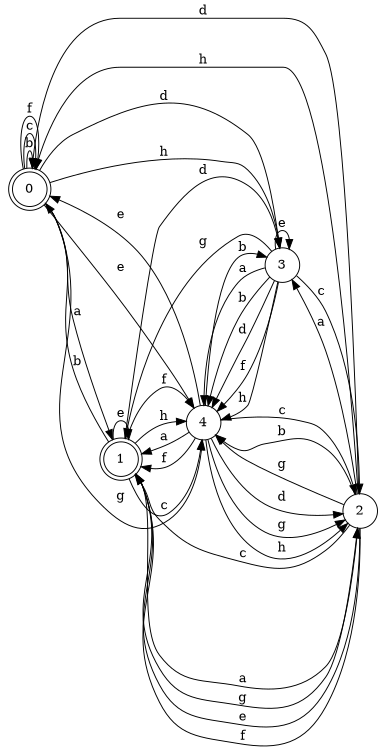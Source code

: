 digraph n4_3 {
__start0 [label="" shape="none"];

rankdir=LR;
size="8,5";

s0 [style="rounded,filled", color="black", fillcolor="white" shape="doublecircle", label="0"];
s1 [style="rounded,filled", color="black", fillcolor="white" shape="doublecircle", label="1"];
s2 [style="filled", color="black", fillcolor="white" shape="circle", label="2"];
s3 [style="filled", color="black", fillcolor="white" shape="circle", label="3"];
s4 [style="filled", color="black", fillcolor="white" shape="circle", label="4"];
s0 -> s1 [label="a"];
s0 -> s0 [label="b"];
s0 -> s0 [label="c"];
s0 -> s3 [label="d"];
s0 -> s4 [label="e"];
s0 -> s0 [label="f"];
s0 -> s4 [label="g"];
s0 -> s3 [label="h"];
s1 -> s2 [label="a"];
s1 -> s0 [label="b"];
s1 -> s4 [label="c"];
s1 -> s3 [label="d"];
s1 -> s1 [label="e"];
s1 -> s4 [label="f"];
s1 -> s2 [label="g"];
s1 -> s4 [label="h"];
s2 -> s3 [label="a"];
s2 -> s4 [label="b"];
s2 -> s1 [label="c"];
s2 -> s0 [label="d"];
s2 -> s1 [label="e"];
s2 -> s1 [label="f"];
s2 -> s4 [label="g"];
s2 -> s0 [label="h"];
s3 -> s4 [label="a"];
s3 -> s4 [label="b"];
s3 -> s2 [label="c"];
s3 -> s4 [label="d"];
s3 -> s3 [label="e"];
s3 -> s4 [label="f"];
s3 -> s1 [label="g"];
s3 -> s4 [label="h"];
s4 -> s1 [label="a"];
s4 -> s3 [label="b"];
s4 -> s2 [label="c"];
s4 -> s2 [label="d"];
s4 -> s0 [label="e"];
s4 -> s1 [label="f"];
s4 -> s2 [label="g"];
s4 -> s2 [label="h"];

}
